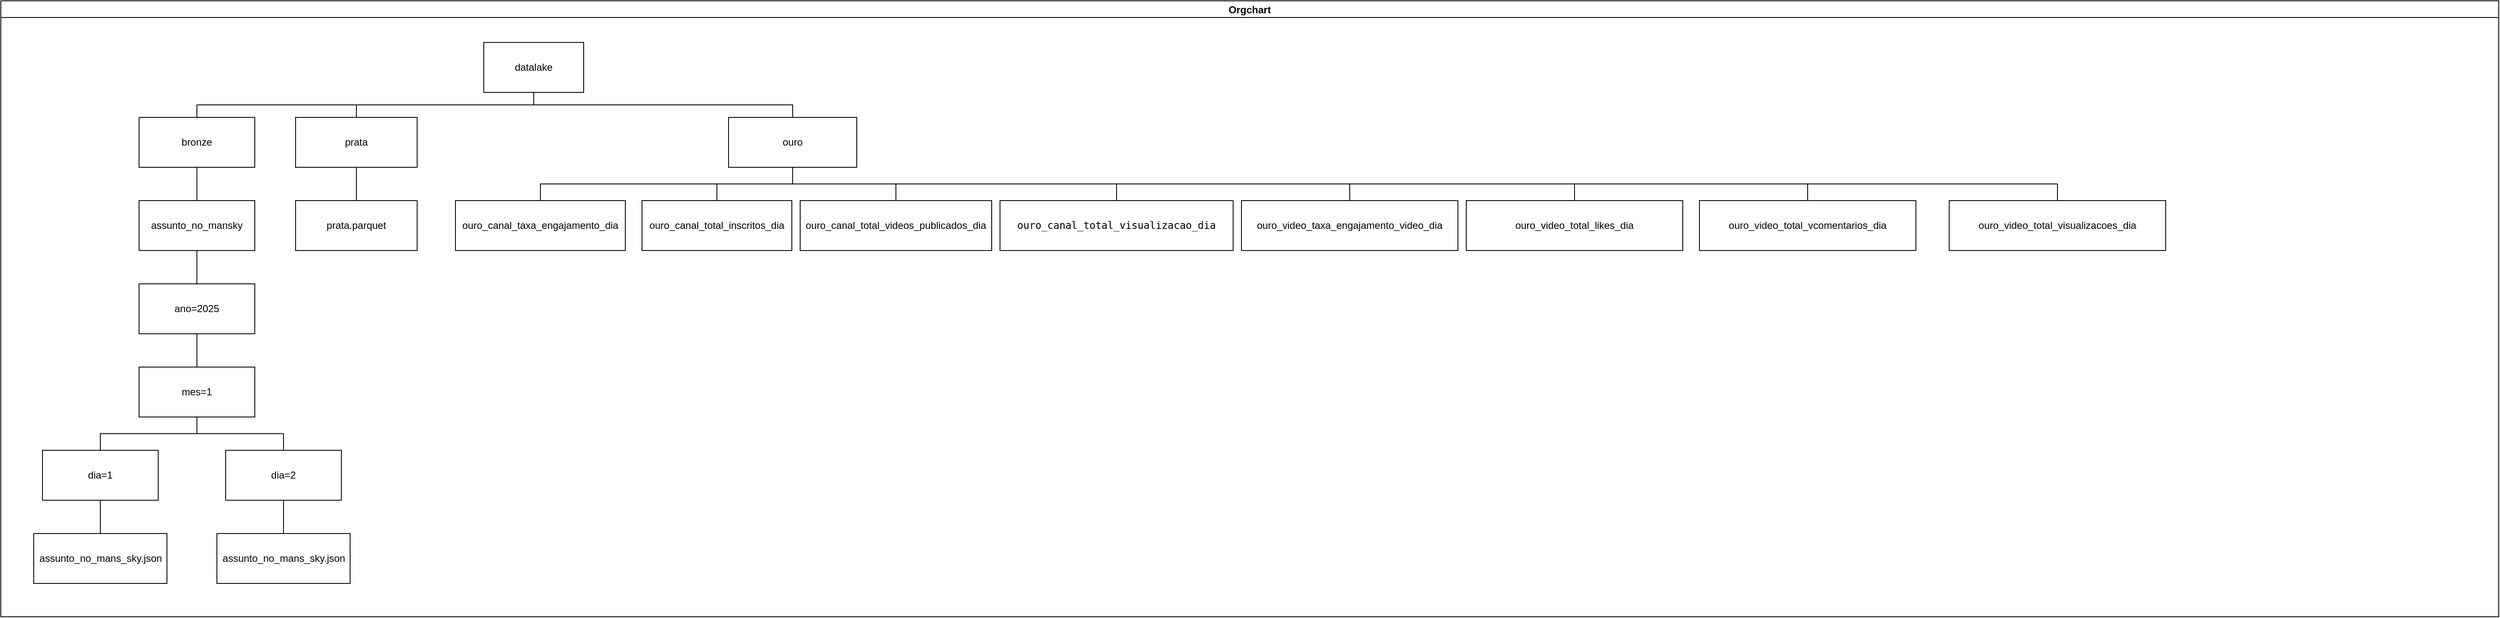 <mxfile version="26.1.1">
  <diagram name="Página-1" id="wYZofaPx_Q6C5n7mb_lo">
    <mxGraphModel dx="1358" dy="747" grid="1" gridSize="10" guides="1" tooltips="1" connect="1" arrows="1" fold="1" page="1" pageScale="1" pageWidth="827" pageHeight="1169" math="0" shadow="0">
      <root>
        <mxCell id="0" />
        <mxCell id="1" parent="0" />
        <mxCell id="946U9zyb7GQo1Ih20eaE-1" value="Orgchart" style="swimlane;startSize=20;horizontal=1;containerType=tree;newEdgeStyle={&quot;edgeStyle&quot;:&quot;elbowEdgeStyle&quot;,&quot;startArrow&quot;:&quot;none&quot;,&quot;endArrow&quot;:&quot;none&quot;};" parent="1" vertex="1">
          <mxGeometry x="110" y="90" width="3000" height="740" as="geometry" />
        </mxCell>
        <mxCell id="946U9zyb7GQo1Ih20eaE-2" value="" style="edgeStyle=elbowEdgeStyle;elbow=vertical;sourcePerimeterSpacing=0;targetPerimeterSpacing=0;startArrow=none;endArrow=none;rounded=0;curved=0;" parent="946U9zyb7GQo1Ih20eaE-1" source="946U9zyb7GQo1Ih20eaE-4" target="946U9zyb7GQo1Ih20eaE-5" edge="1">
          <mxGeometry relative="1" as="geometry" />
        </mxCell>
        <mxCell id="946U9zyb7GQo1Ih20eaE-3" value="" style="edgeStyle=elbowEdgeStyle;elbow=vertical;sourcePerimeterSpacing=0;targetPerimeterSpacing=0;startArrow=none;endArrow=none;rounded=0;curved=0;" parent="946U9zyb7GQo1Ih20eaE-1" source="946U9zyb7GQo1Ih20eaE-4" target="946U9zyb7GQo1Ih20eaE-6" edge="1">
          <mxGeometry relative="1" as="geometry" />
        </mxCell>
        <UserObject label="datalake" treeRoot="1" id="946U9zyb7GQo1Ih20eaE-4">
          <mxCell style="whiteSpace=wrap;html=1;align=center;treeFolding=1;treeMoving=1;newEdgeStyle={&quot;edgeStyle&quot;:&quot;elbowEdgeStyle&quot;,&quot;startArrow&quot;:&quot;none&quot;,&quot;endArrow&quot;:&quot;none&quot;};" parent="946U9zyb7GQo1Ih20eaE-1" vertex="1">
            <mxGeometry x="580" y="50" width="120" height="60" as="geometry" />
          </mxCell>
        </UserObject>
        <mxCell id="946U9zyb7GQo1Ih20eaE-5" value="bronze" style="whiteSpace=wrap;html=1;align=center;verticalAlign=middle;treeFolding=1;treeMoving=1;newEdgeStyle={&quot;edgeStyle&quot;:&quot;elbowEdgeStyle&quot;,&quot;startArrow&quot;:&quot;none&quot;,&quot;endArrow&quot;:&quot;none&quot;};" parent="946U9zyb7GQo1Ih20eaE-1" vertex="1">
          <mxGeometry x="166" y="140" width="139" height="60" as="geometry" />
        </mxCell>
        <mxCell id="946U9zyb7GQo1Ih20eaE-6" value="prata" style="whiteSpace=wrap;html=1;align=center;verticalAlign=middle;treeFolding=1;treeMoving=1;newEdgeStyle={&quot;edgeStyle&quot;:&quot;elbowEdgeStyle&quot;,&quot;startArrow&quot;:&quot;none&quot;,&quot;endArrow&quot;:&quot;none&quot;};" parent="946U9zyb7GQo1Ih20eaE-1" vertex="1">
          <mxGeometry x="354" y="140" width="146" height="60" as="geometry" />
        </mxCell>
        <mxCell id="946U9zyb7GQo1Ih20eaE-7" value="" style="edgeStyle=elbowEdgeStyle;elbow=vertical;sourcePerimeterSpacing=0;targetPerimeterSpacing=0;startArrow=none;endArrow=none;rounded=0;curved=0;" parent="946U9zyb7GQo1Ih20eaE-1" source="946U9zyb7GQo1Ih20eaE-4" target="946U9zyb7GQo1Ih20eaE-8" edge="1">
          <mxGeometry relative="1" as="geometry">
            <mxPoint x="623" y="180" as="sourcePoint" />
          </mxGeometry>
        </mxCell>
        <mxCell id="946U9zyb7GQo1Ih20eaE-8" value="ouro" style="whiteSpace=wrap;html=1;align=center;verticalAlign=middle;treeFolding=1;treeMoving=1;newEdgeStyle={&quot;edgeStyle&quot;:&quot;elbowEdgeStyle&quot;,&quot;startArrow&quot;:&quot;none&quot;,&quot;endArrow&quot;:&quot;none&quot;};" parent="946U9zyb7GQo1Ih20eaE-1" vertex="1">
          <mxGeometry x="874" y="140" width="154" height="60" as="geometry" />
        </mxCell>
        <mxCell id="946U9zyb7GQo1Ih20eaE-10" value="" style="edgeStyle=elbowEdgeStyle;elbow=vertical;sourcePerimeterSpacing=0;targetPerimeterSpacing=0;startArrow=none;endArrow=none;rounded=0;curved=0;" parent="946U9zyb7GQo1Ih20eaE-1" source="946U9zyb7GQo1Ih20eaE-5" target="946U9zyb7GQo1Ih20eaE-11" edge="1">
          <mxGeometry relative="1" as="geometry">
            <mxPoint x="623" y="190" as="sourcePoint" />
          </mxGeometry>
        </mxCell>
        <mxCell id="946U9zyb7GQo1Ih20eaE-11" value="assunto_no_mansky" style="whiteSpace=wrap;html=1;align=center;verticalAlign=middle;treeFolding=1;treeMoving=1;newEdgeStyle={&quot;edgeStyle&quot;:&quot;elbowEdgeStyle&quot;,&quot;startArrow&quot;:&quot;none&quot;,&quot;endArrow&quot;:&quot;none&quot;};" parent="946U9zyb7GQo1Ih20eaE-1" vertex="1">
          <mxGeometry x="166" y="240" width="139" height="60" as="geometry" />
        </mxCell>
        <mxCell id="946U9zyb7GQo1Ih20eaE-12" value="" style="edgeStyle=elbowEdgeStyle;elbow=vertical;sourcePerimeterSpacing=0;targetPerimeterSpacing=0;startArrow=none;endArrow=none;rounded=0;curved=0;" parent="946U9zyb7GQo1Ih20eaE-1" source="946U9zyb7GQo1Ih20eaE-11" target="946U9zyb7GQo1Ih20eaE-13" edge="1">
          <mxGeometry relative="1" as="geometry">
            <mxPoint x="497" y="290" as="sourcePoint" />
          </mxGeometry>
        </mxCell>
        <mxCell id="946U9zyb7GQo1Ih20eaE-13" value="ano=2025" style="whiteSpace=wrap;html=1;align=center;verticalAlign=middle;treeFolding=1;treeMoving=1;newEdgeStyle={&quot;edgeStyle&quot;:&quot;elbowEdgeStyle&quot;,&quot;startArrow&quot;:&quot;none&quot;,&quot;endArrow&quot;:&quot;none&quot;};" parent="946U9zyb7GQo1Ih20eaE-1" vertex="1">
          <mxGeometry x="166" y="340" width="139" height="60" as="geometry" />
        </mxCell>
        <mxCell id="946U9zyb7GQo1Ih20eaE-14" value="" style="edgeStyle=elbowEdgeStyle;elbow=vertical;sourcePerimeterSpacing=0;targetPerimeterSpacing=0;startArrow=none;endArrow=none;rounded=0;curved=0;" parent="946U9zyb7GQo1Ih20eaE-1" source="946U9zyb7GQo1Ih20eaE-6" target="946U9zyb7GQo1Ih20eaE-15" edge="1">
          <mxGeometry relative="1" as="geometry">
            <mxPoint x="623" y="190" as="sourcePoint" />
          </mxGeometry>
        </mxCell>
        <mxCell id="946U9zyb7GQo1Ih20eaE-15" value="prata.parquet" style="whiteSpace=wrap;html=1;align=center;verticalAlign=middle;treeFolding=1;treeMoving=1;newEdgeStyle={&quot;edgeStyle&quot;:&quot;elbowEdgeStyle&quot;,&quot;startArrow&quot;:&quot;none&quot;,&quot;endArrow&quot;:&quot;none&quot;};" parent="946U9zyb7GQo1Ih20eaE-1" vertex="1">
          <mxGeometry x="354" y="240" width="146" height="60" as="geometry" />
        </mxCell>
        <mxCell id="946U9zyb7GQo1Ih20eaE-18" style="edgeStyle=elbowEdgeStyle;rounded=0;orthogonalLoop=1;jettySize=auto;html=1;startArrow=none;endArrow=none;exitX=0.75;exitY=0;exitDx=0;exitDy=0;" parent="946U9zyb7GQo1Ih20eaE-1" source="946U9zyb7GQo1Ih20eaE-4" target="946U9zyb7GQo1Ih20eaE-4" edge="1">
          <mxGeometry relative="1" as="geometry" />
        </mxCell>
        <mxCell id="946U9zyb7GQo1Ih20eaE-21" value="" style="edgeStyle=elbowEdgeStyle;elbow=vertical;sourcePerimeterSpacing=0;targetPerimeterSpacing=0;startArrow=none;endArrow=none;rounded=0;curved=0;" parent="946U9zyb7GQo1Ih20eaE-1" source="946U9zyb7GQo1Ih20eaE-8" target="946U9zyb7GQo1Ih20eaE-22" edge="1">
          <mxGeometry relative="1" as="geometry">
            <mxPoint x="441" y="190" as="sourcePoint" />
          </mxGeometry>
        </mxCell>
        <mxCell id="946U9zyb7GQo1Ih20eaE-22" value="ouro_canal_taxa_engajamento_dia" style="whiteSpace=wrap;html=1;align=center;verticalAlign=middle;treeFolding=1;treeMoving=1;newEdgeStyle={&quot;edgeStyle&quot;:&quot;elbowEdgeStyle&quot;,&quot;startArrow&quot;:&quot;none&quot;,&quot;endArrow&quot;:&quot;none&quot;};" parent="946U9zyb7GQo1Ih20eaE-1" vertex="1">
          <mxGeometry x="546" y="240" width="204" height="60" as="geometry" />
        </mxCell>
        <mxCell id="946U9zyb7GQo1Ih20eaE-23" value="" style="edgeStyle=elbowEdgeStyle;elbow=vertical;sourcePerimeterSpacing=0;targetPerimeterSpacing=0;startArrow=none;endArrow=none;rounded=0;curved=0;" parent="946U9zyb7GQo1Ih20eaE-1" source="946U9zyb7GQo1Ih20eaE-8" target="946U9zyb7GQo1Ih20eaE-24" edge="1">
          <mxGeometry relative="1" as="geometry">
            <mxPoint x="441" y="190" as="sourcePoint" />
          </mxGeometry>
        </mxCell>
        <mxCell id="946U9zyb7GQo1Ih20eaE-24" value="ouro_canal_total_inscritos_dia" style="whiteSpace=wrap;html=1;align=center;verticalAlign=middle;treeFolding=1;treeMoving=1;newEdgeStyle={&quot;edgeStyle&quot;:&quot;elbowEdgeStyle&quot;,&quot;startArrow&quot;:&quot;none&quot;,&quot;endArrow&quot;:&quot;none&quot;};" parent="946U9zyb7GQo1Ih20eaE-1" vertex="1">
          <mxGeometry x="770" y="240" width="180" height="60" as="geometry" />
        </mxCell>
        <mxCell id="946U9zyb7GQo1Ih20eaE-25" value="" style="edgeStyle=elbowEdgeStyle;elbow=vertical;sourcePerimeterSpacing=0;targetPerimeterSpacing=0;startArrow=none;endArrow=none;rounded=0;curved=0;" parent="946U9zyb7GQo1Ih20eaE-1" source="946U9zyb7GQo1Ih20eaE-8" target="946U9zyb7GQo1Ih20eaE-26" edge="1">
          <mxGeometry relative="1" as="geometry">
            <mxPoint x="441" y="190" as="sourcePoint" />
          </mxGeometry>
        </mxCell>
        <mxCell id="946U9zyb7GQo1Ih20eaE-26" value="ouro_canal_total_videos_publicados_dia" style="whiteSpace=wrap;html=1;align=center;verticalAlign=middle;treeFolding=1;treeMoving=1;newEdgeStyle={&quot;edgeStyle&quot;:&quot;elbowEdgeStyle&quot;,&quot;startArrow&quot;:&quot;none&quot;,&quot;endArrow&quot;:&quot;none&quot;};" parent="946U9zyb7GQo1Ih20eaE-1" vertex="1">
          <mxGeometry x="960" y="240" width="230" height="60" as="geometry" />
        </mxCell>
        <mxCell id="946U9zyb7GQo1Ih20eaE-27" value="" style="edgeStyle=elbowEdgeStyle;elbow=vertical;sourcePerimeterSpacing=0;targetPerimeterSpacing=0;startArrow=none;endArrow=none;rounded=0;curved=0;" parent="946U9zyb7GQo1Ih20eaE-1" source="946U9zyb7GQo1Ih20eaE-8" target="946U9zyb7GQo1Ih20eaE-28" edge="1">
          <mxGeometry relative="1" as="geometry">
            <mxPoint x="574" y="190" as="sourcePoint" />
          </mxGeometry>
        </mxCell>
        <mxCell id="946U9zyb7GQo1Ih20eaE-28" value="&lt;font style=&quot;color: light-dark(rgb(0, 0, 0), rgb(255, 255, 255));&quot; face=&quot;monospace&quot;&gt;&lt;span style=&quot;white-space-collapse: preserve;&quot;&gt;ouro_canal_total_visualizacao_dia&lt;/span&gt;&lt;/font&gt;" style="whiteSpace=wrap;html=1;align=center;verticalAlign=middle;treeFolding=1;treeMoving=1;newEdgeStyle={&quot;edgeStyle&quot;:&quot;elbowEdgeStyle&quot;,&quot;startArrow&quot;:&quot;none&quot;,&quot;endArrow&quot;:&quot;none&quot;};" parent="946U9zyb7GQo1Ih20eaE-1" vertex="1">
          <mxGeometry x="1200" y="240" width="280" height="60" as="geometry" />
        </mxCell>
        <mxCell id="946U9zyb7GQo1Ih20eaE-29" value="" style="edgeStyle=elbowEdgeStyle;elbow=vertical;sourcePerimeterSpacing=0;targetPerimeterSpacing=0;startArrow=none;endArrow=none;rounded=0;curved=0;" parent="946U9zyb7GQo1Ih20eaE-1" source="946U9zyb7GQo1Ih20eaE-8" target="946U9zyb7GQo1Ih20eaE-30" edge="1">
          <mxGeometry relative="1" as="geometry">
            <mxPoint x="574" y="190" as="sourcePoint" />
          </mxGeometry>
        </mxCell>
        <mxCell id="946U9zyb7GQo1Ih20eaE-30" value="ouro_video_taxa_engajamento_video_dia" style="whiteSpace=wrap;html=1;align=center;verticalAlign=middle;treeFolding=1;treeMoving=1;newEdgeStyle={&quot;edgeStyle&quot;:&quot;elbowEdgeStyle&quot;,&quot;startArrow&quot;:&quot;none&quot;,&quot;endArrow&quot;:&quot;none&quot;};" parent="946U9zyb7GQo1Ih20eaE-1" vertex="1">
          <mxGeometry x="1490" y="240" width="260" height="60" as="geometry" />
        </mxCell>
        <mxCell id="xR28J5UH9LkZNyio3yqF-3" value="" style="edgeStyle=elbowEdgeStyle;elbow=vertical;sourcePerimeterSpacing=0;targetPerimeterSpacing=0;startArrow=none;endArrow=none;rounded=0;curved=0;" parent="946U9zyb7GQo1Ih20eaE-1" source="946U9zyb7GQo1Ih20eaE-13" target="xR28J5UH9LkZNyio3yqF-4" edge="1">
          <mxGeometry relative="1" as="geometry">
            <mxPoint x="346" y="390" as="sourcePoint" />
          </mxGeometry>
        </mxCell>
        <mxCell id="xR28J5UH9LkZNyio3yqF-4" value="mes=1" style="whiteSpace=wrap;html=1;align=center;verticalAlign=middle;treeFolding=1;treeMoving=1;newEdgeStyle={&quot;edgeStyle&quot;:&quot;elbowEdgeStyle&quot;,&quot;startArrow&quot;:&quot;none&quot;,&quot;endArrow&quot;:&quot;none&quot;};" parent="946U9zyb7GQo1Ih20eaE-1" vertex="1">
          <mxGeometry x="166" y="440" width="139" height="60" as="geometry" />
        </mxCell>
        <mxCell id="xR28J5UH9LkZNyio3yqF-5" value="" style="edgeStyle=elbowEdgeStyle;elbow=vertical;sourcePerimeterSpacing=0;targetPerimeterSpacing=0;startArrow=none;endArrow=none;rounded=0;curved=0;" parent="946U9zyb7GQo1Ih20eaE-1" source="xR28J5UH9LkZNyio3yqF-4" target="xR28J5UH9LkZNyio3yqF-6" edge="1">
          <mxGeometry relative="1" as="geometry">
            <mxPoint x="346" y="490" as="sourcePoint" />
          </mxGeometry>
        </mxCell>
        <mxCell id="xR28J5UH9LkZNyio3yqF-6" value="dia=1" style="whiteSpace=wrap;html=1;align=center;verticalAlign=middle;treeFolding=1;treeMoving=1;newEdgeStyle={&quot;edgeStyle&quot;:&quot;elbowEdgeStyle&quot;,&quot;startArrow&quot;:&quot;none&quot;,&quot;endArrow&quot;:&quot;none&quot;};" parent="946U9zyb7GQo1Ih20eaE-1" vertex="1">
          <mxGeometry x="50" y="540" width="139" height="60" as="geometry" />
        </mxCell>
        <mxCell id="xR28J5UH9LkZNyio3yqF-9" value="" style="edgeStyle=elbowEdgeStyle;elbow=vertical;sourcePerimeterSpacing=0;targetPerimeterSpacing=0;startArrow=none;endArrow=none;rounded=0;curved=0;" parent="946U9zyb7GQo1Ih20eaE-1" source="xR28J5UH9LkZNyio3yqF-4" target="xR28J5UH9LkZNyio3yqF-10" edge="1">
          <mxGeometry relative="1" as="geometry">
            <mxPoint x="346" y="590" as="sourcePoint" />
          </mxGeometry>
        </mxCell>
        <mxCell id="xR28J5UH9LkZNyio3yqF-10" value="dia=2" style="whiteSpace=wrap;html=1;align=center;verticalAlign=middle;treeFolding=1;treeMoving=1;newEdgeStyle={&quot;edgeStyle&quot;:&quot;elbowEdgeStyle&quot;,&quot;startArrow&quot;:&quot;none&quot;,&quot;endArrow&quot;:&quot;none&quot;};" parent="946U9zyb7GQo1Ih20eaE-1" vertex="1">
          <mxGeometry x="270" y="540" width="139" height="60" as="geometry" />
        </mxCell>
        <mxCell id="xR28J5UH9LkZNyio3yqF-11" value="" style="edgeStyle=elbowEdgeStyle;elbow=vertical;sourcePerimeterSpacing=0;targetPerimeterSpacing=0;startArrow=none;endArrow=none;rounded=0;curved=0;" parent="946U9zyb7GQo1Ih20eaE-1" source="xR28J5UH9LkZNyio3yqF-6" target="xR28J5UH9LkZNyio3yqF-12" edge="1">
          <mxGeometry relative="1" as="geometry">
            <mxPoint x="346" y="590" as="sourcePoint" />
          </mxGeometry>
        </mxCell>
        <mxCell id="xR28J5UH9LkZNyio3yqF-12" value="assunto_no_mans_sky.json" style="whiteSpace=wrap;html=1;align=center;verticalAlign=middle;treeFolding=1;treeMoving=1;newEdgeStyle={&quot;edgeStyle&quot;:&quot;elbowEdgeStyle&quot;,&quot;startArrow&quot;:&quot;none&quot;,&quot;endArrow&quot;:&quot;none&quot;};" parent="946U9zyb7GQo1Ih20eaE-1" vertex="1">
          <mxGeometry x="39.5" y="640" width="160" height="60" as="geometry" />
        </mxCell>
        <mxCell id="xR28J5UH9LkZNyio3yqF-14" value="" style="edgeStyle=elbowEdgeStyle;elbow=vertical;sourcePerimeterSpacing=0;targetPerimeterSpacing=0;startArrow=none;endArrow=none;rounded=0;curved=0;" parent="946U9zyb7GQo1Ih20eaE-1" source="xR28J5UH9LkZNyio3yqF-10" target="xR28J5UH9LkZNyio3yqF-15" edge="1">
          <mxGeometry relative="1" as="geometry">
            <mxPoint x="346" y="590" as="sourcePoint" />
          </mxGeometry>
        </mxCell>
        <mxCell id="xR28J5UH9LkZNyio3yqF-15" value="assunto_no_mans_sky.json" style="whiteSpace=wrap;html=1;align=center;verticalAlign=middle;treeFolding=1;treeMoving=1;newEdgeStyle={&quot;edgeStyle&quot;:&quot;elbowEdgeStyle&quot;,&quot;startArrow&quot;:&quot;none&quot;,&quot;endArrow&quot;:&quot;none&quot;};" parent="946U9zyb7GQo1Ih20eaE-1" vertex="1">
          <mxGeometry x="259.5" y="640" width="160" height="60" as="geometry" />
        </mxCell>
        <mxCell id="ibe9F93k2QvMETWvEPT--2" value="" style="edgeStyle=elbowEdgeStyle;elbow=vertical;sourcePerimeterSpacing=0;targetPerimeterSpacing=0;startArrow=none;endArrow=none;rounded=0;curved=0;" parent="946U9zyb7GQo1Ih20eaE-1" source="946U9zyb7GQo1Ih20eaE-8" target="ibe9F93k2QvMETWvEPT--3" edge="1">
          <mxGeometry relative="1" as="geometry">
            <mxPoint x="1061" y="290" as="sourcePoint" />
          </mxGeometry>
        </mxCell>
        <mxCell id="ibe9F93k2QvMETWvEPT--3" value="ouro_video_total_likes_dia" style="whiteSpace=wrap;html=1;align=center;verticalAlign=middle;treeFolding=1;treeMoving=1;newEdgeStyle={&quot;edgeStyle&quot;:&quot;elbowEdgeStyle&quot;,&quot;startArrow&quot;:&quot;none&quot;,&quot;endArrow&quot;:&quot;none&quot;};" parent="946U9zyb7GQo1Ih20eaE-1" vertex="1">
          <mxGeometry x="1760" y="240" width="260" height="60" as="geometry" />
        </mxCell>
        <mxCell id="ibe9F93k2QvMETWvEPT--6" value="" style="edgeStyle=elbowEdgeStyle;elbow=vertical;sourcePerimeterSpacing=0;targetPerimeterSpacing=0;startArrow=none;endArrow=none;rounded=0;curved=0;" parent="946U9zyb7GQo1Ih20eaE-1" source="946U9zyb7GQo1Ih20eaE-8" target="ibe9F93k2QvMETWvEPT--7" edge="1">
          <mxGeometry relative="1" as="geometry">
            <mxPoint x="1061" y="290" as="sourcePoint" />
          </mxGeometry>
        </mxCell>
        <mxCell id="ibe9F93k2QvMETWvEPT--7" value="ouro_video_total_vcomentarios_dia" style="whiteSpace=wrap;html=1;align=center;verticalAlign=middle;treeFolding=1;treeMoving=1;newEdgeStyle={&quot;edgeStyle&quot;:&quot;elbowEdgeStyle&quot;,&quot;startArrow&quot;:&quot;none&quot;,&quot;endArrow&quot;:&quot;none&quot;};" parent="946U9zyb7GQo1Ih20eaE-1" vertex="1">
          <mxGeometry x="2040" y="240" width="260" height="60" as="geometry" />
        </mxCell>
        <mxCell id="ibe9F93k2QvMETWvEPT--8" value="" style="edgeStyle=elbowEdgeStyle;elbow=vertical;sourcePerimeterSpacing=0;targetPerimeterSpacing=0;startArrow=none;endArrow=none;rounded=0;curved=0;" parent="946U9zyb7GQo1Ih20eaE-1" source="946U9zyb7GQo1Ih20eaE-8" target="ibe9F93k2QvMETWvEPT--9" edge="1">
          <mxGeometry relative="1" as="geometry">
            <mxPoint x="1061" y="290" as="sourcePoint" />
          </mxGeometry>
        </mxCell>
        <mxCell id="ibe9F93k2QvMETWvEPT--9" value="ouro_video_total_visualizacoes_dia" style="whiteSpace=wrap;html=1;align=center;verticalAlign=middle;treeFolding=1;treeMoving=1;newEdgeStyle={&quot;edgeStyle&quot;:&quot;elbowEdgeStyle&quot;,&quot;startArrow&quot;:&quot;none&quot;,&quot;endArrow&quot;:&quot;none&quot;};" parent="946U9zyb7GQo1Ih20eaE-1" vertex="1">
          <mxGeometry x="2340" y="240" width="260" height="60" as="geometry" />
        </mxCell>
      </root>
    </mxGraphModel>
  </diagram>
</mxfile>
